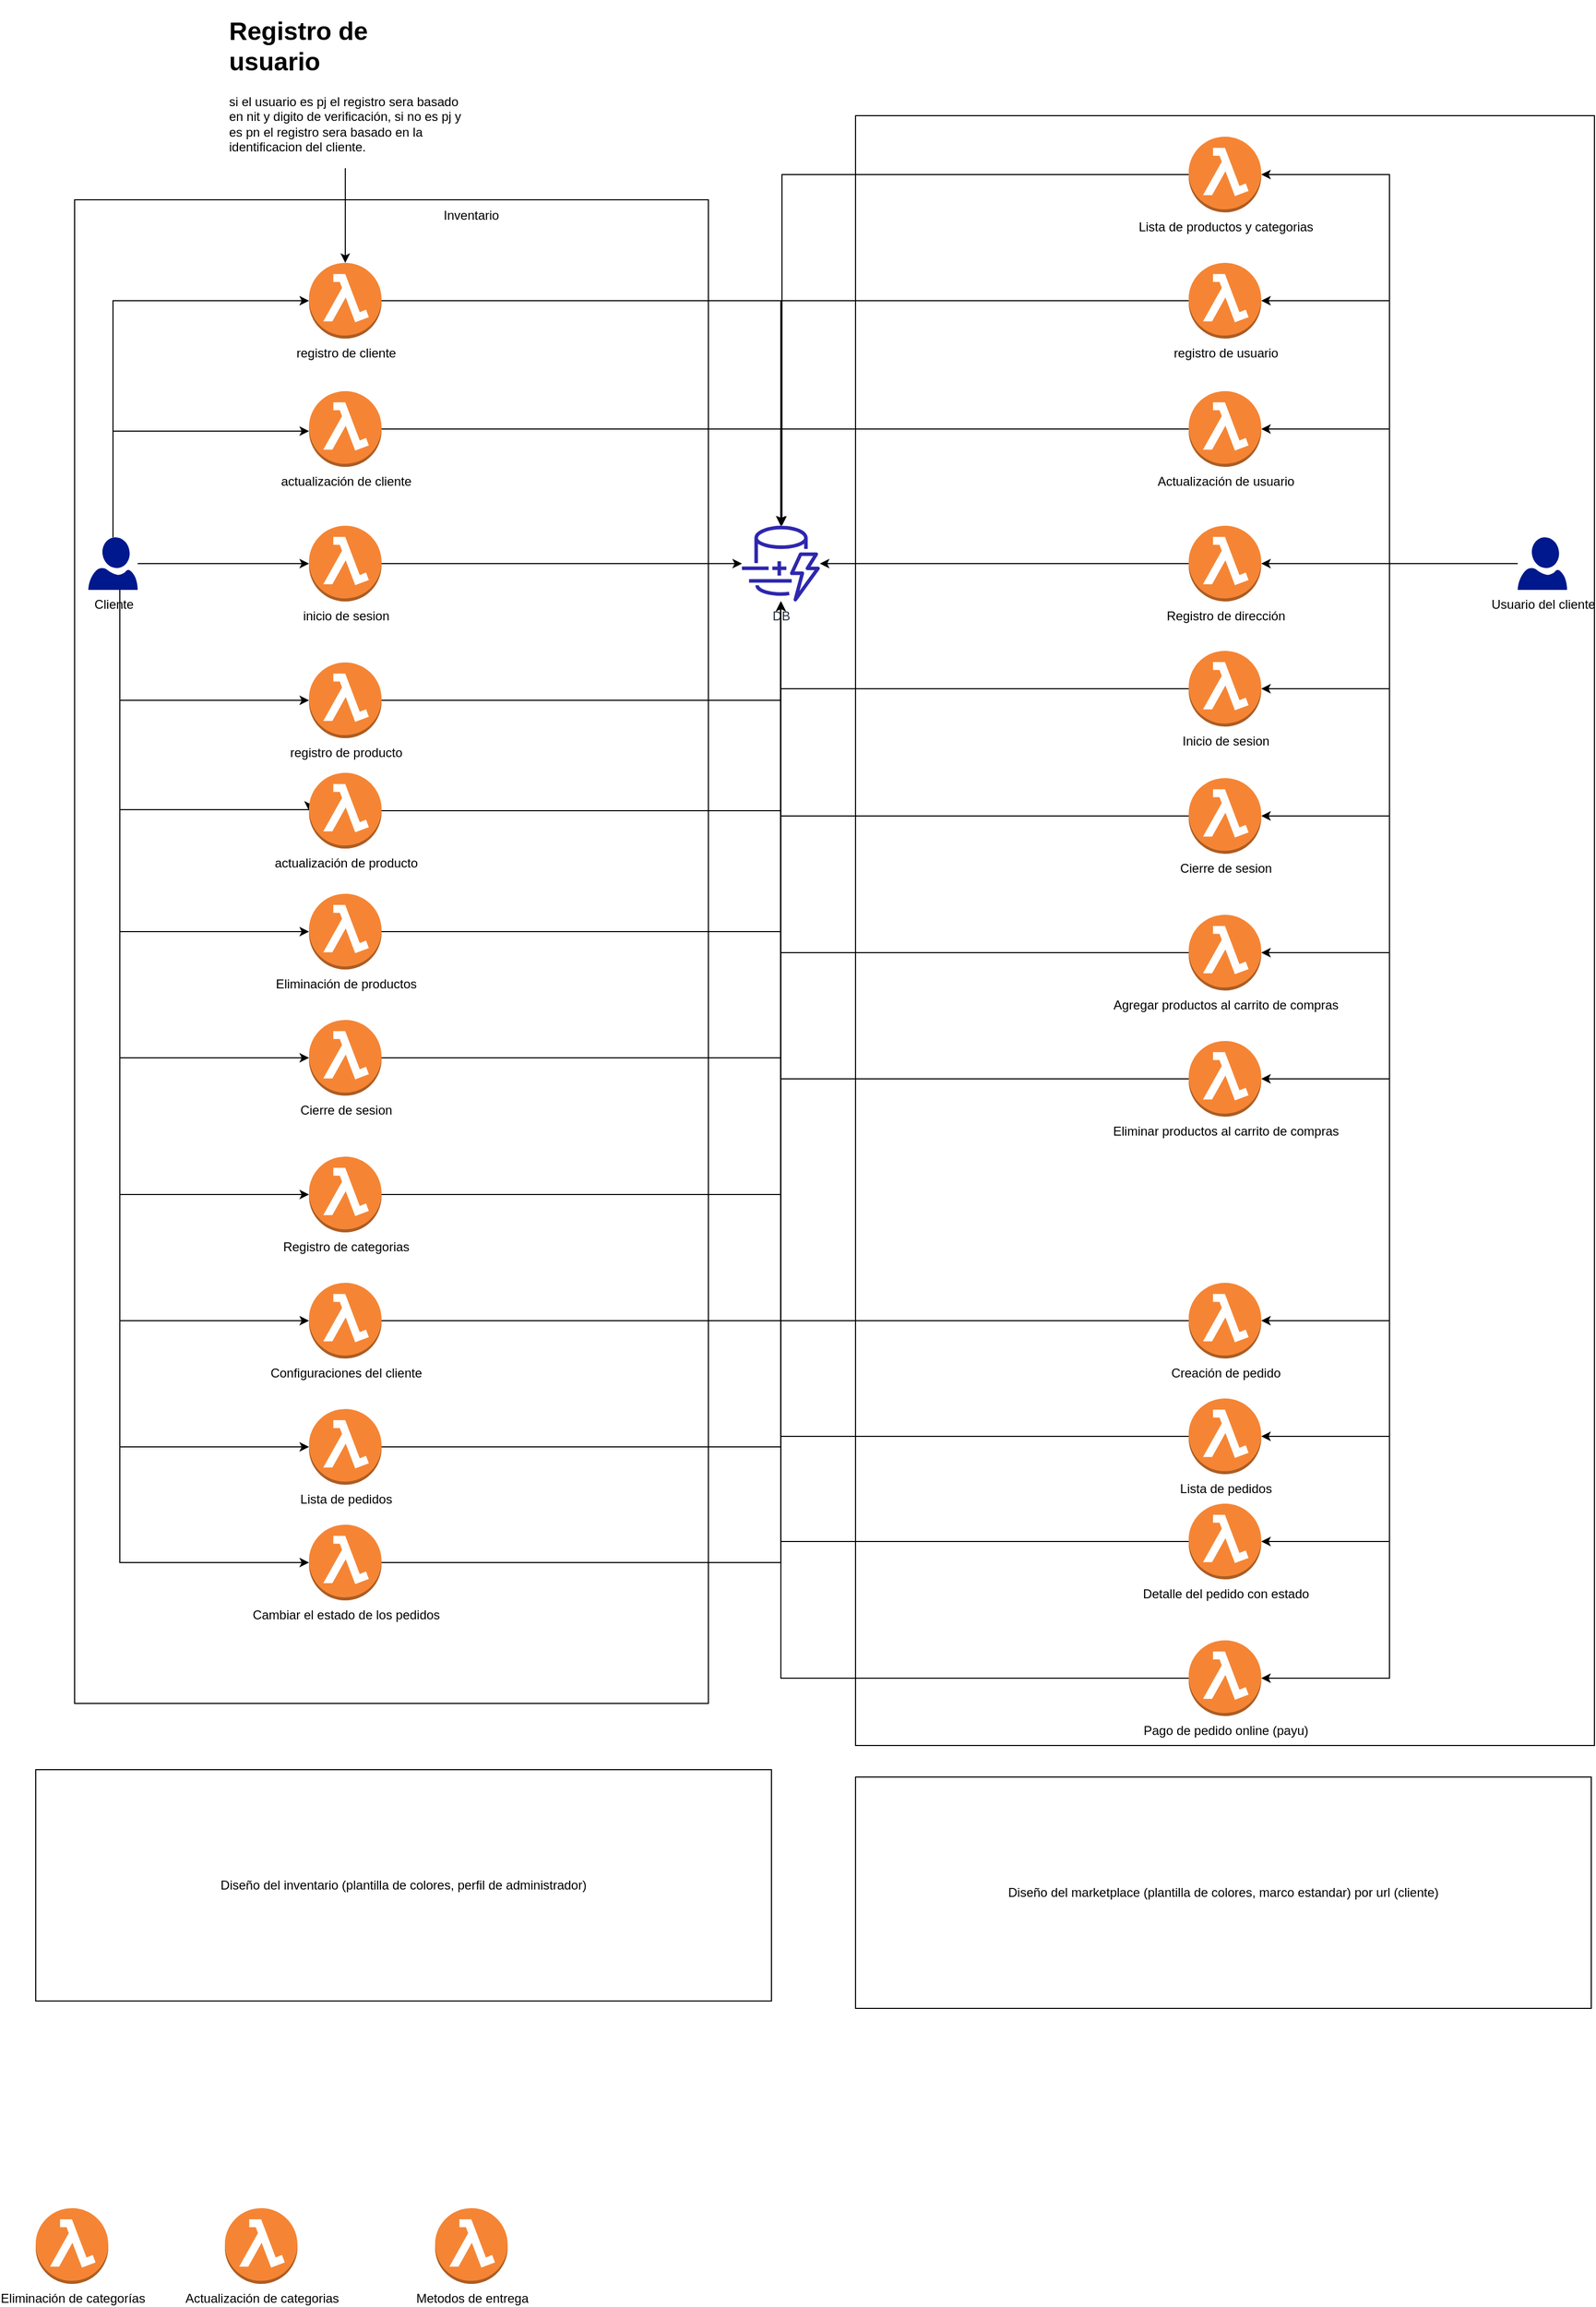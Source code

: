 <mxfile version="20.8.16" type="github" pages="2">
  <diagram id="SWwhn6ygmo-2-rlE_U04" name="diagrama general">
    <mxGraphModel dx="2261" dy="1957" grid="1" gridSize="10" guides="1" tooltips="1" connect="1" arrows="1" fold="1" page="1" pageScale="1" pageWidth="827" pageHeight="1169" math="0" shadow="0">
      <root>
        <mxCell id="0" />
        <mxCell id="1" parent="0" />
        <mxCell id="IfckHsPQXAhz1a2Asdhg-8" value="" style="rounded=0;whiteSpace=wrap;html=1;" parent="1" vertex="1">
          <mxGeometry x="37" y="40" width="603" height="1430" as="geometry" />
        </mxCell>
        <mxCell id="IfckHsPQXAhz1a2Asdhg-2" value="DB" style="sketch=0;outlineConnect=0;fontColor=#232F3E;gradientColor=none;fillColor=#2E27AD;strokeColor=none;dashed=0;verticalLabelPosition=bottom;verticalAlign=top;align=center;html=1;fontSize=12;fontStyle=0;aspect=fixed;pointerEvents=1;shape=mxgraph.aws4.dynamodb_dax;" parent="1" vertex="1">
          <mxGeometry x="670" y="350" width="78" height="72" as="geometry" />
        </mxCell>
        <mxCell id="IfckHsPQXAhz1a2Asdhg-12" style="edgeStyle=orthogonalEdgeStyle;rounded=0;orthogonalLoop=1;jettySize=auto;html=1;entryX=0;entryY=0.5;entryDx=0;entryDy=0;entryPerimeter=0;" parent="1" source="IfckHsPQXAhz1a2Asdhg-3" target="IfckHsPQXAhz1a2Asdhg-5" edge="1">
          <mxGeometry relative="1" as="geometry">
            <Array as="points">
              <mxPoint x="74" y="136" />
            </Array>
          </mxGeometry>
        </mxCell>
        <mxCell id="IfckHsPQXAhz1a2Asdhg-15" style="edgeStyle=orthogonalEdgeStyle;rounded=0;orthogonalLoop=1;jettySize=auto;html=1;" parent="1" source="IfckHsPQXAhz1a2Asdhg-3" target="IfckHsPQXAhz1a2Asdhg-6" edge="1">
          <mxGeometry relative="1" as="geometry">
            <Array as="points">
              <mxPoint x="190" y="260" />
              <mxPoint x="190" y="260" />
            </Array>
          </mxGeometry>
        </mxCell>
        <mxCell id="IfckHsPQXAhz1a2Asdhg-20" style="edgeStyle=orthogonalEdgeStyle;rounded=0;orthogonalLoop=1;jettySize=auto;html=1;entryX=0;entryY=0.5;entryDx=0;entryDy=0;entryPerimeter=0;" parent="1" source="IfckHsPQXAhz1a2Asdhg-3" target="IfckHsPQXAhz1a2Asdhg-19" edge="1">
          <mxGeometry relative="1" as="geometry">
            <Array as="points">
              <mxPoint x="80" y="386" />
            </Array>
          </mxGeometry>
        </mxCell>
        <mxCell id="IfckHsPQXAhz1a2Asdhg-27" style="edgeStyle=orthogonalEdgeStyle;rounded=0;orthogonalLoop=1;jettySize=auto;html=1;entryX=0;entryY=0.5;entryDx=0;entryDy=0;entryPerimeter=0;" parent="1" source="IfckHsPQXAhz1a2Asdhg-3" target="IfckHsPQXAhz1a2Asdhg-7" edge="1">
          <mxGeometry relative="1" as="geometry">
            <Array as="points">
              <mxPoint x="80" y="516" />
            </Array>
          </mxGeometry>
        </mxCell>
        <mxCell id="IfckHsPQXAhz1a2Asdhg-28" style="edgeStyle=orthogonalEdgeStyle;rounded=0;orthogonalLoop=1;jettySize=auto;html=1;entryX=0;entryY=0.5;entryDx=0;entryDy=0;entryPerimeter=0;" parent="1" source="IfckHsPQXAhz1a2Asdhg-3" target="IfckHsPQXAhz1a2Asdhg-18" edge="1">
          <mxGeometry relative="1" as="geometry">
            <Array as="points">
              <mxPoint x="80" y="620" />
            </Array>
          </mxGeometry>
        </mxCell>
        <mxCell id="IfckHsPQXAhz1a2Asdhg-32" style="edgeStyle=orthogonalEdgeStyle;rounded=0;orthogonalLoop=1;jettySize=auto;html=1;entryX=0;entryY=0.5;entryDx=0;entryDy=0;entryPerimeter=0;" parent="1" source="IfckHsPQXAhz1a2Asdhg-3" target="IfckHsPQXAhz1a2Asdhg-31" edge="1">
          <mxGeometry relative="1" as="geometry">
            <Array as="points">
              <mxPoint x="80" y="736" />
            </Array>
          </mxGeometry>
        </mxCell>
        <mxCell id="IfckHsPQXAhz1a2Asdhg-41" style="edgeStyle=orthogonalEdgeStyle;rounded=0;orthogonalLoop=1;jettySize=auto;html=1;entryX=0;entryY=0.5;entryDx=0;entryDy=0;entryPerimeter=0;" parent="1" source="IfckHsPQXAhz1a2Asdhg-3" target="IfckHsPQXAhz1a2Asdhg-40" edge="1">
          <mxGeometry relative="1" as="geometry">
            <Array as="points">
              <mxPoint x="80" y="856" />
            </Array>
          </mxGeometry>
        </mxCell>
        <mxCell id="IfckHsPQXAhz1a2Asdhg-52" style="edgeStyle=orthogonalEdgeStyle;rounded=0;orthogonalLoop=1;jettySize=auto;html=1;entryX=0;entryY=0.5;entryDx=0;entryDy=0;entryPerimeter=0;" parent="1" source="IfckHsPQXAhz1a2Asdhg-3" target="IfckHsPQXAhz1a2Asdhg-49" edge="1">
          <mxGeometry relative="1" as="geometry">
            <Array as="points">
              <mxPoint x="80" y="986" />
            </Array>
          </mxGeometry>
        </mxCell>
        <mxCell id="IfckHsPQXAhz1a2Asdhg-82" style="edgeStyle=orthogonalEdgeStyle;rounded=0;orthogonalLoop=1;jettySize=auto;html=1;entryX=0;entryY=0.5;entryDx=0;entryDy=0;entryPerimeter=0;" parent="1" source="IfckHsPQXAhz1a2Asdhg-3" target="IfckHsPQXAhz1a2Asdhg-81" edge="1">
          <mxGeometry relative="1" as="geometry">
            <Array as="points">
              <mxPoint x="80" y="1106" />
            </Array>
          </mxGeometry>
        </mxCell>
        <mxCell id="ebdpqVHWUUoDEFxzX5Qv-3" style="edgeStyle=orthogonalEdgeStyle;rounded=0;orthogonalLoop=1;jettySize=auto;html=1;entryX=0;entryY=0.5;entryDx=0;entryDy=0;entryPerimeter=0;" parent="1" source="IfckHsPQXAhz1a2Asdhg-3" target="ebdpqVHWUUoDEFxzX5Qv-1" edge="1">
          <mxGeometry relative="1" as="geometry">
            <Array as="points">
              <mxPoint x="80" y="1226" />
            </Array>
          </mxGeometry>
        </mxCell>
        <mxCell id="ebdpqVHWUUoDEFxzX5Qv-4" style="edgeStyle=orthogonalEdgeStyle;rounded=0;orthogonalLoop=1;jettySize=auto;html=1;entryX=0;entryY=0.5;entryDx=0;entryDy=0;entryPerimeter=0;" parent="1" source="IfckHsPQXAhz1a2Asdhg-3" target="ebdpqVHWUUoDEFxzX5Qv-2" edge="1">
          <mxGeometry relative="1" as="geometry">
            <Array as="points">
              <mxPoint x="80" y="1336" />
            </Array>
          </mxGeometry>
        </mxCell>
        <mxCell id="IfckHsPQXAhz1a2Asdhg-3" value="Cliente" style="sketch=0;aspect=fixed;pointerEvents=1;shadow=0;dashed=0;html=1;strokeColor=none;labelPosition=center;verticalLabelPosition=bottom;verticalAlign=top;align=center;fillColor=#00188D;shape=mxgraph.azure.user" parent="1" vertex="1">
          <mxGeometry x="50" y="361" width="47" height="50" as="geometry" />
        </mxCell>
        <mxCell id="IfckHsPQXAhz1a2Asdhg-16" style="edgeStyle=orthogonalEdgeStyle;rounded=0;orthogonalLoop=1;jettySize=auto;html=1;" parent="1" source="IfckHsPQXAhz1a2Asdhg-5" target="IfckHsPQXAhz1a2Asdhg-2" edge="1">
          <mxGeometry relative="1" as="geometry" />
        </mxCell>
        <mxCell id="IfckHsPQXAhz1a2Asdhg-5" value="registro de cliente" style="outlineConnect=0;dashed=0;verticalLabelPosition=bottom;verticalAlign=top;align=center;html=1;shape=mxgraph.aws3.lambda_function;fillColor=#F58534;gradientColor=none;" parent="1" vertex="1">
          <mxGeometry x="260" y="100" width="69" height="72" as="geometry" />
        </mxCell>
        <mxCell id="IfckHsPQXAhz1a2Asdhg-29" style="edgeStyle=orthogonalEdgeStyle;rounded=0;orthogonalLoop=1;jettySize=auto;html=1;" parent="1" source="IfckHsPQXAhz1a2Asdhg-7" target="IfckHsPQXAhz1a2Asdhg-2" edge="1">
          <mxGeometry relative="1" as="geometry" />
        </mxCell>
        <mxCell id="IfckHsPQXAhz1a2Asdhg-7" value="registro de producto" style="outlineConnect=0;dashed=0;verticalLabelPosition=bottom;verticalAlign=top;align=center;html=1;shape=mxgraph.aws3.lambda_function;fillColor=#F58534;gradientColor=none;" parent="1" vertex="1">
          <mxGeometry x="260" y="480" width="69" height="72" as="geometry" />
        </mxCell>
        <mxCell id="IfckHsPQXAhz1a2Asdhg-17" style="edgeStyle=orthogonalEdgeStyle;rounded=0;orthogonalLoop=1;jettySize=auto;html=1;" parent="1" source="IfckHsPQXAhz1a2Asdhg-6" target="IfckHsPQXAhz1a2Asdhg-2" edge="1">
          <mxGeometry relative="1" as="geometry" />
        </mxCell>
        <mxCell id="IfckHsPQXAhz1a2Asdhg-6" value="actualización de cliente" style="outlineConnect=0;dashed=0;verticalLabelPosition=bottom;verticalAlign=top;align=center;html=1;shape=mxgraph.aws3.lambda_function;fillColor=#F58534;gradientColor=none;" parent="1" vertex="1">
          <mxGeometry x="260" y="222" width="69" height="72" as="geometry" />
        </mxCell>
        <mxCell id="IfckHsPQXAhz1a2Asdhg-10" value="Inventario" style="text;html=1;align=center;verticalAlign=middle;resizable=0;points=[];autosize=1;strokeColor=none;fillColor=none;" parent="1" vertex="1">
          <mxGeometry x="374" y="40" width="80" height="30" as="geometry" />
        </mxCell>
        <mxCell id="IfckHsPQXAhz1a2Asdhg-30" style="edgeStyle=orthogonalEdgeStyle;rounded=0;orthogonalLoop=1;jettySize=auto;html=1;" parent="1" source="IfckHsPQXAhz1a2Asdhg-18" target="IfckHsPQXAhz1a2Asdhg-2" edge="1">
          <mxGeometry relative="1" as="geometry" />
        </mxCell>
        <mxCell id="IfckHsPQXAhz1a2Asdhg-18" value="actualización de producto" style="outlineConnect=0;dashed=0;verticalLabelPosition=bottom;verticalAlign=top;align=center;html=1;shape=mxgraph.aws3.lambda_function;fillColor=#F58534;gradientColor=none;" parent="1" vertex="1">
          <mxGeometry x="260" y="585" width="69" height="72" as="geometry" />
        </mxCell>
        <mxCell id="IfckHsPQXAhz1a2Asdhg-23" style="edgeStyle=orthogonalEdgeStyle;rounded=0;orthogonalLoop=1;jettySize=auto;html=1;" parent="1" source="IfckHsPQXAhz1a2Asdhg-19" target="IfckHsPQXAhz1a2Asdhg-2" edge="1">
          <mxGeometry relative="1" as="geometry" />
        </mxCell>
        <mxCell id="IfckHsPQXAhz1a2Asdhg-19" value="inicio de sesion" style="outlineConnect=0;dashed=0;verticalLabelPosition=bottom;verticalAlign=top;align=center;html=1;shape=mxgraph.aws3.lambda_function;fillColor=#F58534;gradientColor=none;" parent="1" vertex="1">
          <mxGeometry x="260" y="350" width="69" height="72" as="geometry" />
        </mxCell>
        <mxCell id="IfckHsPQXAhz1a2Asdhg-25" style="edgeStyle=orthogonalEdgeStyle;rounded=0;orthogonalLoop=1;jettySize=auto;html=1;entryX=0.5;entryY=0;entryDx=0;entryDy=0;entryPerimeter=0;" parent="1" source="IfckHsPQXAhz1a2Asdhg-24" target="IfckHsPQXAhz1a2Asdhg-5" edge="1">
          <mxGeometry relative="1" as="geometry" />
        </mxCell>
        <mxCell id="IfckHsPQXAhz1a2Asdhg-24" value="&lt;h1&gt;Registro de usuario&lt;/h1&gt;&lt;p&gt;si el usuario es pj el registro sera basado en nit y digito de verificación, si no es pj y es pn el registro sera basado en la identificacion del cliente.&lt;/p&gt;" style="text;html=1;strokeColor=none;fillColor=none;spacing=5;spacingTop=-20;whiteSpace=wrap;overflow=hidden;rounded=0;" parent="1" vertex="1">
          <mxGeometry x="179.25" y="-140" width="230.5" height="150" as="geometry" />
        </mxCell>
        <mxCell id="IfckHsPQXAhz1a2Asdhg-33" style="edgeStyle=orthogonalEdgeStyle;rounded=0;orthogonalLoop=1;jettySize=auto;html=1;" parent="1" source="IfckHsPQXAhz1a2Asdhg-31" target="IfckHsPQXAhz1a2Asdhg-2" edge="1">
          <mxGeometry relative="1" as="geometry" />
        </mxCell>
        <mxCell id="IfckHsPQXAhz1a2Asdhg-31" value="Eliminación de productos" style="outlineConnect=0;dashed=0;verticalLabelPosition=bottom;verticalAlign=top;align=center;html=1;shape=mxgraph.aws3.lambda_function;fillColor=#F58534;gradientColor=none;" parent="1" vertex="1">
          <mxGeometry x="260" y="700" width="69" height="72" as="geometry" />
        </mxCell>
        <mxCell id="IfckHsPQXAhz1a2Asdhg-35" value="" style="rounded=0;whiteSpace=wrap;html=1;" parent="1" vertex="1">
          <mxGeometry x="780" y="-40" width="703" height="1550" as="geometry" />
        </mxCell>
        <mxCell id="IfckHsPQXAhz1a2Asdhg-68" style="edgeStyle=orthogonalEdgeStyle;rounded=0;orthogonalLoop=1;jettySize=auto;html=1;" parent="1" source="IfckHsPQXAhz1a2Asdhg-34" target="IfckHsPQXAhz1a2Asdhg-2" edge="1">
          <mxGeometry relative="1" as="geometry" />
        </mxCell>
        <mxCell id="IfckHsPQXAhz1a2Asdhg-34" value="registro de usuario" style="outlineConnect=0;dashed=0;verticalLabelPosition=bottom;verticalAlign=top;align=center;html=1;shape=mxgraph.aws3.lambda_function;fillColor=#F58534;gradientColor=none;" parent="1" vertex="1">
          <mxGeometry x="1097" y="100" width="69" height="72" as="geometry" />
        </mxCell>
        <mxCell id="IfckHsPQXAhz1a2Asdhg-56" style="edgeStyle=orthogonalEdgeStyle;rounded=0;orthogonalLoop=1;jettySize=auto;html=1;entryX=1;entryY=0.5;entryDx=0;entryDy=0;entryPerimeter=0;" parent="1" source="IfckHsPQXAhz1a2Asdhg-36" target="IfckHsPQXAhz1a2Asdhg-48" edge="1">
          <mxGeometry relative="1" as="geometry" />
        </mxCell>
        <mxCell id="IfckHsPQXAhz1a2Asdhg-57" style="edgeStyle=orthogonalEdgeStyle;rounded=0;orthogonalLoop=1;jettySize=auto;html=1;entryX=1;entryY=0.5;entryDx=0;entryDy=0;entryPerimeter=0;" parent="1" source="IfckHsPQXAhz1a2Asdhg-36" target="IfckHsPQXAhz1a2Asdhg-34" edge="1">
          <mxGeometry relative="1" as="geometry" />
        </mxCell>
        <mxCell id="IfckHsPQXAhz1a2Asdhg-58" style="edgeStyle=orthogonalEdgeStyle;rounded=0;orthogonalLoop=1;jettySize=auto;html=1;entryX=1;entryY=0.5;entryDx=0;entryDy=0;entryPerimeter=0;" parent="1" source="IfckHsPQXAhz1a2Asdhg-36" target="IfckHsPQXAhz1a2Asdhg-37" edge="1">
          <mxGeometry relative="1" as="geometry" />
        </mxCell>
        <mxCell id="IfckHsPQXAhz1a2Asdhg-59" style="edgeStyle=orthogonalEdgeStyle;rounded=0;orthogonalLoop=1;jettySize=auto;html=1;entryX=1;entryY=0.5;entryDx=0;entryDy=0;entryPerimeter=0;" parent="1" source="IfckHsPQXAhz1a2Asdhg-36" target="IfckHsPQXAhz1a2Asdhg-38" edge="1">
          <mxGeometry relative="1" as="geometry" />
        </mxCell>
        <mxCell id="IfckHsPQXAhz1a2Asdhg-60" style="edgeStyle=orthogonalEdgeStyle;rounded=0;orthogonalLoop=1;jettySize=auto;html=1;entryX=1;entryY=0.5;entryDx=0;entryDy=0;entryPerimeter=0;" parent="1" source="IfckHsPQXAhz1a2Asdhg-36" target="IfckHsPQXAhz1a2Asdhg-39" edge="1">
          <mxGeometry relative="1" as="geometry" />
        </mxCell>
        <mxCell id="IfckHsPQXAhz1a2Asdhg-61" style="edgeStyle=orthogonalEdgeStyle;rounded=0;orthogonalLoop=1;jettySize=auto;html=1;entryX=1;entryY=0.5;entryDx=0;entryDy=0;entryPerimeter=0;" parent="1" source="IfckHsPQXAhz1a2Asdhg-36" target="IfckHsPQXAhz1a2Asdhg-43" edge="1">
          <mxGeometry relative="1" as="geometry" />
        </mxCell>
        <mxCell id="IfckHsPQXAhz1a2Asdhg-62" style="edgeStyle=orthogonalEdgeStyle;rounded=0;orthogonalLoop=1;jettySize=auto;html=1;entryX=1;entryY=0.5;entryDx=0;entryDy=0;entryPerimeter=0;" parent="1" source="IfckHsPQXAhz1a2Asdhg-36" target="IfckHsPQXAhz1a2Asdhg-46" edge="1">
          <mxGeometry relative="1" as="geometry" />
        </mxCell>
        <mxCell id="IfckHsPQXAhz1a2Asdhg-63" style="edgeStyle=orthogonalEdgeStyle;rounded=0;orthogonalLoop=1;jettySize=auto;html=1;entryX=1;entryY=0.5;entryDx=0;entryDy=0;entryPerimeter=0;" parent="1" source="IfckHsPQXAhz1a2Asdhg-36" target="IfckHsPQXAhz1a2Asdhg-44" edge="1">
          <mxGeometry relative="1" as="geometry" />
        </mxCell>
        <mxCell id="IfckHsPQXAhz1a2Asdhg-64" style="edgeStyle=orthogonalEdgeStyle;rounded=0;orthogonalLoop=1;jettySize=auto;html=1;entryX=1;entryY=0.5;entryDx=0;entryDy=0;entryPerimeter=0;" parent="1" source="IfckHsPQXAhz1a2Asdhg-36" target="IfckHsPQXAhz1a2Asdhg-45" edge="1">
          <mxGeometry relative="1" as="geometry" />
        </mxCell>
        <mxCell id="IfckHsPQXAhz1a2Asdhg-65" style="edgeStyle=orthogonalEdgeStyle;rounded=0;orthogonalLoop=1;jettySize=auto;html=1;entryX=1;entryY=0.5;entryDx=0;entryDy=0;entryPerimeter=0;" parent="1" source="IfckHsPQXAhz1a2Asdhg-36" target="IfckHsPQXAhz1a2Asdhg-55" edge="1">
          <mxGeometry relative="1" as="geometry" />
        </mxCell>
        <mxCell id="IfckHsPQXAhz1a2Asdhg-66" style="edgeStyle=orthogonalEdgeStyle;rounded=0;orthogonalLoop=1;jettySize=auto;html=1;entryX=1;entryY=0.5;entryDx=0;entryDy=0;entryPerimeter=0;" parent="1" source="IfckHsPQXAhz1a2Asdhg-36" target="IfckHsPQXAhz1a2Asdhg-47" edge="1">
          <mxGeometry relative="1" as="geometry" />
        </mxCell>
        <mxCell id="IfckHsPQXAhz1a2Asdhg-79" style="edgeStyle=orthogonalEdgeStyle;rounded=0;orthogonalLoop=1;jettySize=auto;html=1;entryX=1;entryY=0.5;entryDx=0;entryDy=0;entryPerimeter=0;" parent="1" source="IfckHsPQXAhz1a2Asdhg-36" target="IfckHsPQXAhz1a2Asdhg-78" edge="1">
          <mxGeometry relative="1" as="geometry" />
        </mxCell>
        <mxCell id="IfckHsPQXAhz1a2Asdhg-36" value="Usuario del cliente" style="sketch=0;aspect=fixed;pointerEvents=1;shadow=0;dashed=0;html=1;strokeColor=none;labelPosition=center;verticalLabelPosition=bottom;verticalAlign=top;align=center;fillColor=#00188D;shape=mxgraph.azure.user" parent="1" vertex="1">
          <mxGeometry x="1410" y="361" width="47" height="50" as="geometry" />
        </mxCell>
        <mxCell id="IfckHsPQXAhz1a2Asdhg-69" style="edgeStyle=orthogonalEdgeStyle;rounded=0;orthogonalLoop=1;jettySize=auto;html=1;" parent="1" source="IfckHsPQXAhz1a2Asdhg-37" target="IfckHsPQXAhz1a2Asdhg-2" edge="1">
          <mxGeometry relative="1" as="geometry" />
        </mxCell>
        <mxCell id="IfckHsPQXAhz1a2Asdhg-37" value="Actualización de usuario" style="outlineConnect=0;dashed=0;verticalLabelPosition=bottom;verticalAlign=top;align=center;html=1;shape=mxgraph.aws3.lambda_function;fillColor=#F58534;gradientColor=none;" parent="1" vertex="1">
          <mxGeometry x="1097" y="222" width="69" height="72" as="geometry" />
        </mxCell>
        <mxCell id="IfckHsPQXAhz1a2Asdhg-70" style="edgeStyle=orthogonalEdgeStyle;rounded=0;orthogonalLoop=1;jettySize=auto;html=1;" parent="1" source="IfckHsPQXAhz1a2Asdhg-38" target="IfckHsPQXAhz1a2Asdhg-2" edge="1">
          <mxGeometry relative="1" as="geometry" />
        </mxCell>
        <mxCell id="IfckHsPQXAhz1a2Asdhg-38" value="Registro de dirección" style="outlineConnect=0;dashed=0;verticalLabelPosition=bottom;verticalAlign=top;align=center;html=1;shape=mxgraph.aws3.lambda_function;fillColor=#F58534;gradientColor=none;" parent="1" vertex="1">
          <mxGeometry x="1097" y="350" width="69" height="72" as="geometry" />
        </mxCell>
        <mxCell id="IfckHsPQXAhz1a2Asdhg-71" style="edgeStyle=orthogonalEdgeStyle;rounded=0;orthogonalLoop=1;jettySize=auto;html=1;" parent="1" source="IfckHsPQXAhz1a2Asdhg-39" target="IfckHsPQXAhz1a2Asdhg-2" edge="1">
          <mxGeometry relative="1" as="geometry" />
        </mxCell>
        <mxCell id="IfckHsPQXAhz1a2Asdhg-39" value="Inicio de sesion" style="outlineConnect=0;dashed=0;verticalLabelPosition=bottom;verticalAlign=top;align=center;html=1;shape=mxgraph.aws3.lambda_function;fillColor=#F58534;gradientColor=none;" parent="1" vertex="1">
          <mxGeometry x="1097" y="469" width="69" height="72" as="geometry" />
        </mxCell>
        <mxCell id="IfckHsPQXAhz1a2Asdhg-42" style="edgeStyle=orthogonalEdgeStyle;rounded=0;orthogonalLoop=1;jettySize=auto;html=1;" parent="1" source="IfckHsPQXAhz1a2Asdhg-40" target="IfckHsPQXAhz1a2Asdhg-2" edge="1">
          <mxGeometry relative="1" as="geometry" />
        </mxCell>
        <mxCell id="IfckHsPQXAhz1a2Asdhg-40" value="Cierre de sesion" style="outlineConnect=0;dashed=0;verticalLabelPosition=bottom;verticalAlign=top;align=center;html=1;shape=mxgraph.aws3.lambda_function;fillColor=#F58534;gradientColor=none;" parent="1" vertex="1">
          <mxGeometry x="260" y="820" width="69" height="72" as="geometry" />
        </mxCell>
        <mxCell id="IfckHsPQXAhz1a2Asdhg-72" style="edgeStyle=orthogonalEdgeStyle;rounded=0;orthogonalLoop=1;jettySize=auto;html=1;" parent="1" source="IfckHsPQXAhz1a2Asdhg-43" target="IfckHsPQXAhz1a2Asdhg-2" edge="1">
          <mxGeometry relative="1" as="geometry" />
        </mxCell>
        <mxCell id="IfckHsPQXAhz1a2Asdhg-43" value="Cierre de sesion" style="outlineConnect=0;dashed=0;verticalLabelPosition=bottom;verticalAlign=top;align=center;html=1;shape=mxgraph.aws3.lambda_function;fillColor=#F58534;gradientColor=none;" parent="1" vertex="1">
          <mxGeometry x="1097" y="590" width="69" height="72" as="geometry" />
        </mxCell>
        <mxCell id="IfckHsPQXAhz1a2Asdhg-74" style="edgeStyle=orthogonalEdgeStyle;rounded=0;orthogonalLoop=1;jettySize=auto;html=1;" parent="1" source="IfckHsPQXAhz1a2Asdhg-44" target="IfckHsPQXAhz1a2Asdhg-2" edge="1">
          <mxGeometry relative="1" as="geometry" />
        </mxCell>
        <mxCell id="IfckHsPQXAhz1a2Asdhg-44" value="Creación de pedido" style="outlineConnect=0;dashed=0;verticalLabelPosition=bottom;verticalAlign=top;align=center;html=1;shape=mxgraph.aws3.lambda_function;fillColor=#F58534;gradientColor=none;" parent="1" vertex="1">
          <mxGeometry x="1097" y="1070" width="69" height="72" as="geometry" />
        </mxCell>
        <mxCell id="IfckHsPQXAhz1a2Asdhg-75" style="edgeStyle=orthogonalEdgeStyle;rounded=0;orthogonalLoop=1;jettySize=auto;html=1;" parent="1" source="IfckHsPQXAhz1a2Asdhg-45" target="IfckHsPQXAhz1a2Asdhg-2" edge="1">
          <mxGeometry relative="1" as="geometry" />
        </mxCell>
        <mxCell id="IfckHsPQXAhz1a2Asdhg-45" value="Lista de pedidos" style="outlineConnect=0;dashed=0;verticalLabelPosition=bottom;verticalAlign=top;align=center;html=1;shape=mxgraph.aws3.lambda_function;fillColor=#F58534;gradientColor=none;" parent="1" vertex="1">
          <mxGeometry x="1097" y="1180" width="69" height="72" as="geometry" />
        </mxCell>
        <mxCell id="IfckHsPQXAhz1a2Asdhg-73" style="edgeStyle=orthogonalEdgeStyle;rounded=0;orthogonalLoop=1;jettySize=auto;html=1;" parent="1" source="IfckHsPQXAhz1a2Asdhg-46" target="IfckHsPQXAhz1a2Asdhg-2" edge="1">
          <mxGeometry relative="1" as="geometry" />
        </mxCell>
        <mxCell id="IfckHsPQXAhz1a2Asdhg-46" value="Agregar productos al carrito de compras" style="outlineConnect=0;dashed=0;verticalLabelPosition=bottom;verticalAlign=top;align=center;html=1;shape=mxgraph.aws3.lambda_function;fillColor=#F58534;gradientColor=none;" parent="1" vertex="1">
          <mxGeometry x="1097" y="720" width="69" height="72" as="geometry" />
        </mxCell>
        <mxCell id="IfckHsPQXAhz1a2Asdhg-77" style="edgeStyle=orthogonalEdgeStyle;rounded=0;orthogonalLoop=1;jettySize=auto;html=1;" parent="1" source="IfckHsPQXAhz1a2Asdhg-47" target="IfckHsPQXAhz1a2Asdhg-2" edge="1">
          <mxGeometry relative="1" as="geometry" />
        </mxCell>
        <mxCell id="IfckHsPQXAhz1a2Asdhg-47" value="Pago de pedido online (payu)" style="outlineConnect=0;dashed=0;verticalLabelPosition=bottom;verticalAlign=top;align=center;html=1;shape=mxgraph.aws3.lambda_function;fillColor=#F58534;gradientColor=none;" parent="1" vertex="1">
          <mxGeometry x="1097" y="1410" width="69" height="72" as="geometry" />
        </mxCell>
        <mxCell id="IfckHsPQXAhz1a2Asdhg-67" style="edgeStyle=orthogonalEdgeStyle;rounded=0;orthogonalLoop=1;jettySize=auto;html=1;" parent="1" source="IfckHsPQXAhz1a2Asdhg-48" target="IfckHsPQXAhz1a2Asdhg-2" edge="1">
          <mxGeometry relative="1" as="geometry">
            <Array as="points">
              <mxPoint x="710" y="16" />
            </Array>
          </mxGeometry>
        </mxCell>
        <mxCell id="IfckHsPQXAhz1a2Asdhg-48" value="Lista de productos y categorias" style="outlineConnect=0;dashed=0;verticalLabelPosition=bottom;verticalAlign=top;align=center;html=1;shape=mxgraph.aws3.lambda_function;fillColor=#F58534;gradientColor=none;" parent="1" vertex="1">
          <mxGeometry x="1097" y="-20" width="69" height="72" as="geometry" />
        </mxCell>
        <mxCell id="IfckHsPQXAhz1a2Asdhg-53" style="edgeStyle=orthogonalEdgeStyle;rounded=0;orthogonalLoop=1;jettySize=auto;html=1;" parent="1" source="IfckHsPQXAhz1a2Asdhg-49" target="IfckHsPQXAhz1a2Asdhg-2" edge="1">
          <mxGeometry relative="1" as="geometry" />
        </mxCell>
        <mxCell id="IfckHsPQXAhz1a2Asdhg-49" value="Registro de categorias" style="outlineConnect=0;dashed=0;verticalLabelPosition=bottom;verticalAlign=top;align=center;html=1;shape=mxgraph.aws3.lambda_function;fillColor=#F58534;gradientColor=none;" parent="1" vertex="1">
          <mxGeometry x="260" y="950" width="69" height="72" as="geometry" />
        </mxCell>
        <mxCell id="IfckHsPQXAhz1a2Asdhg-50" value="Actualización de categorias" style="outlineConnect=0;dashed=0;verticalLabelPosition=bottom;verticalAlign=top;align=center;html=1;shape=mxgraph.aws3.lambda_function;fillColor=#F58534;gradientColor=none;" parent="1" vertex="1">
          <mxGeometry x="180" y="1950" width="69" height="72" as="geometry" />
        </mxCell>
        <mxCell id="IfckHsPQXAhz1a2Asdhg-51" value="Eliminación de categorías" style="outlineConnect=0;dashed=0;verticalLabelPosition=bottom;verticalAlign=top;align=center;html=1;shape=mxgraph.aws3.lambda_function;fillColor=#F58534;gradientColor=none;" parent="1" vertex="1">
          <mxGeometry y="1950" width="69" height="72" as="geometry" />
        </mxCell>
        <mxCell id="IfckHsPQXAhz1a2Asdhg-54" value="Diseño del marketplace (plantilla de colores, marco estandar) por url (cliente)" style="rounded=0;whiteSpace=wrap;html=1;" parent="1" vertex="1">
          <mxGeometry x="780" y="1540" width="700" height="220" as="geometry" />
        </mxCell>
        <mxCell id="IfckHsPQXAhz1a2Asdhg-76" style="edgeStyle=orthogonalEdgeStyle;rounded=0;orthogonalLoop=1;jettySize=auto;html=1;" parent="1" source="IfckHsPQXAhz1a2Asdhg-55" target="IfckHsPQXAhz1a2Asdhg-2" edge="1">
          <mxGeometry relative="1" as="geometry" />
        </mxCell>
        <mxCell id="IfckHsPQXAhz1a2Asdhg-55" value="Detalle del pedido con estado" style="outlineConnect=0;dashed=0;verticalLabelPosition=bottom;verticalAlign=top;align=center;html=1;shape=mxgraph.aws3.lambda_function;fillColor=#F58534;gradientColor=none;" parent="1" vertex="1">
          <mxGeometry x="1097" y="1280" width="69" height="72" as="geometry" />
        </mxCell>
        <mxCell id="IfckHsPQXAhz1a2Asdhg-80" style="edgeStyle=orthogonalEdgeStyle;rounded=0;orthogonalLoop=1;jettySize=auto;html=1;" parent="1" source="IfckHsPQXAhz1a2Asdhg-78" target="IfckHsPQXAhz1a2Asdhg-2" edge="1">
          <mxGeometry relative="1" as="geometry" />
        </mxCell>
        <mxCell id="IfckHsPQXAhz1a2Asdhg-78" value="Eliminar productos al carrito de compras" style="outlineConnect=0;dashed=0;verticalLabelPosition=bottom;verticalAlign=top;align=center;html=1;shape=mxgraph.aws3.lambda_function;fillColor=#F58534;gradientColor=none;" parent="1" vertex="1">
          <mxGeometry x="1097" y="840" width="69" height="72" as="geometry" />
        </mxCell>
        <mxCell id="IfckHsPQXAhz1a2Asdhg-83" style="edgeStyle=orthogonalEdgeStyle;rounded=0;orthogonalLoop=1;jettySize=auto;html=1;" parent="1" source="IfckHsPQXAhz1a2Asdhg-81" target="IfckHsPQXAhz1a2Asdhg-2" edge="1">
          <mxGeometry relative="1" as="geometry" />
        </mxCell>
        <mxCell id="IfckHsPQXAhz1a2Asdhg-81" value="Configuraciones del cliente" style="outlineConnect=0;dashed=0;verticalLabelPosition=bottom;verticalAlign=top;align=center;html=1;shape=mxgraph.aws3.lambda_function;fillColor=#F58534;gradientColor=none;" parent="1" vertex="1">
          <mxGeometry x="260" y="1070" width="69" height="72" as="geometry" />
        </mxCell>
        <mxCell id="ebdpqVHWUUoDEFxzX5Qv-5" style="edgeStyle=orthogonalEdgeStyle;rounded=0;orthogonalLoop=1;jettySize=auto;html=1;" parent="1" source="ebdpqVHWUUoDEFxzX5Qv-1" target="IfckHsPQXAhz1a2Asdhg-2" edge="1">
          <mxGeometry relative="1" as="geometry" />
        </mxCell>
        <mxCell id="ebdpqVHWUUoDEFxzX5Qv-1" value="Lista de pedidos" style="outlineConnect=0;dashed=0;verticalLabelPosition=bottom;verticalAlign=top;align=center;html=1;shape=mxgraph.aws3.lambda_function;fillColor=#F58534;gradientColor=none;" parent="1" vertex="1">
          <mxGeometry x="260" y="1190" width="69" height="72" as="geometry" />
        </mxCell>
        <mxCell id="ebdpqVHWUUoDEFxzX5Qv-6" style="edgeStyle=orthogonalEdgeStyle;rounded=0;orthogonalLoop=1;jettySize=auto;html=1;" parent="1" source="ebdpqVHWUUoDEFxzX5Qv-2" target="IfckHsPQXAhz1a2Asdhg-2" edge="1">
          <mxGeometry relative="1" as="geometry" />
        </mxCell>
        <mxCell id="ebdpqVHWUUoDEFxzX5Qv-2" value="Cambiar el estado de los pedidos" style="outlineConnect=0;dashed=0;verticalLabelPosition=bottom;verticalAlign=top;align=center;html=1;shape=mxgraph.aws3.lambda_function;fillColor=#F58534;gradientColor=none;" parent="1" vertex="1">
          <mxGeometry x="260" y="1300" width="69" height="72" as="geometry" />
        </mxCell>
        <mxCell id="ebdpqVHWUUoDEFxzX5Qv-7" value="Metodos de entrega" style="outlineConnect=0;dashed=0;verticalLabelPosition=bottom;verticalAlign=top;align=center;html=1;shape=mxgraph.aws3.lambda_function;fillColor=#F58534;gradientColor=none;" parent="1" vertex="1">
          <mxGeometry x="380" y="1950" width="69" height="72" as="geometry" />
        </mxCell>
        <mxCell id="hHfQiztoo-CLlw-ymlX1-1" value="Diseño del inventario (plantilla de colores, perfil de administrador)" style="rounded=0;whiteSpace=wrap;html=1;" parent="1" vertex="1">
          <mxGeometry y="1533" width="700" height="220" as="geometry" />
        </mxCell>
      </root>
    </mxGraphModel>
  </diagram>
  <diagram id="kTy92I3ezf9rgYbzWjOf" name="Página-2">
    <mxGraphModel dx="1434" dy="788" grid="1" gridSize="10" guides="1" tooltips="1" connect="1" arrows="1" fold="1" page="1" pageScale="1" pageWidth="827" pageHeight="1169" math="0" shadow="0">
      <root>
        <mxCell id="0" />
        <mxCell id="1" parent="0" />
      </root>
    </mxGraphModel>
  </diagram>
</mxfile>
